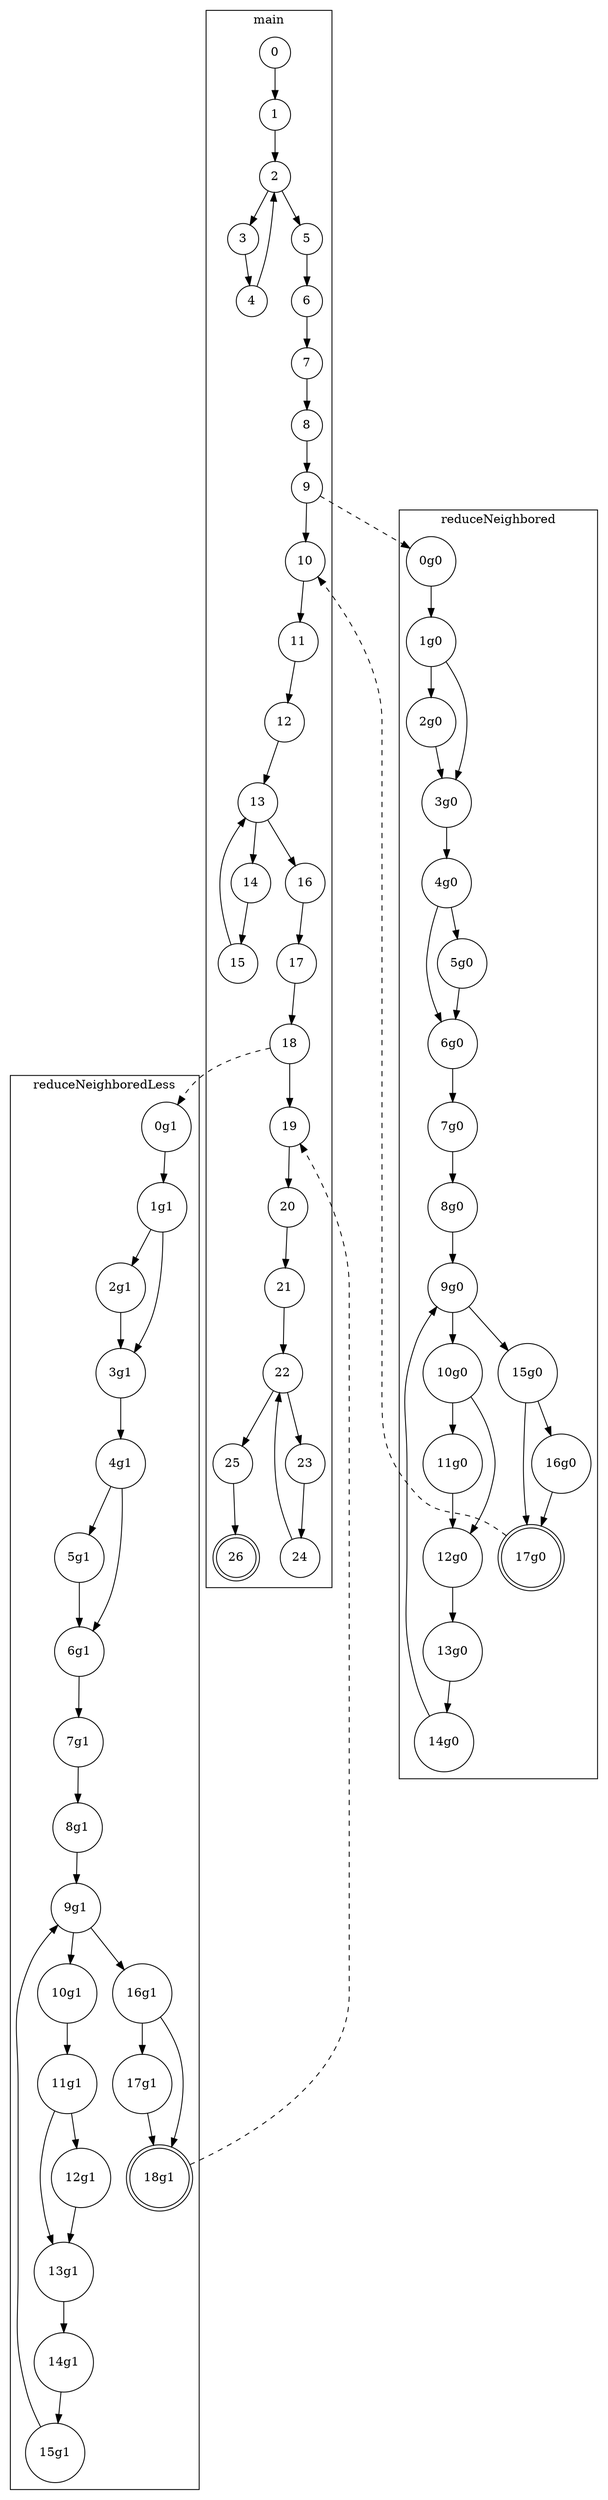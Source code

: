 digraph CFG{
	subgraph cluster_0{
		node [shape = doublecircle] "26";
		node [shape = circle];
		label = "main";
		color=black
		"0" -> "1"; /*beforeloop*/
		"1" -> "2"; /*loop*/
		"2" -> "3"; /*exprStmt*/
		"3" -> "4"; /*loopend*/
		"4" -> "2"; /*loopend*/
		"2" -> "5"; /*exprStmt*/
		"5" -> "6"; /*exprStmt*/
		"6" -> "7"; /*exprStmt*/
		"7" -> "8"; /*exprStmt*/
		"8" -> "9"; /*exprStmt*/
		"9" -> "10"; /*exprStmt*/
		"10" -> "11"; /*exprStmt*/
		"11" -> "12"; /*beforeloop*/
		"12" -> "13"; /*loop*/
		"13" -> "14"; /*exprStmt*/
		"14" -> "15"; /*loopend*/
		"15" -> "13"; /*loopend*/
		"13" -> "16"; /*exprStmt*/
		"16" -> "17"; /*exprStmt*/
		"17" -> "18"; /*exprStmt*/
		"18" -> "19"; /*exprStmt*/
		"19" -> "20"; /*exprStmt*/
		"20" -> "21"; /*beforeloop*/
		"21" -> "22"; /*loop*/
		"22" -> "23"; /*exprStmt*/
		"23" -> "24"; /*loopend*/
		"24" -> "22"; /*loopend*/
		"22" -> "25"; /*exprStmt*/
		"25" -> "26"; /*exprStmt*/
	}
	subgraph cluster_1{
		node [shape = doublecircle] "17g0";
		node [shape = circle];
		label = "reduceNeighbored";
		color=black
		"0g0" -> "1g0"; /*if*/
		"1g0" -> "2g0"; /*then*/
		"2g0" -> "3g0"; /*ifend*/
		"1g0" -> "3g0";/*ifend*/
		"3g0" -> "4g0"; /*if*/
		"4g0" -> "5g0"; /*then*/
		"5g0" -> "6g0"; /*ifend*/
		"4g0" -> "6g0";/*ifend*/
		"6g0" -> "7g0"; /*exprStmt*/
		"7g0" -> "8g0"; /*beforeloop*/
		"8g0" -> "9g0"; /*loop*/
		"9g0" -> "10g0"; /*if*/
		"10g0" -> "11g0"; /*then*/
		"11g0" -> "12g0"; /*ifend*/
		"10g0" -> "12g0";/*ifend*/
		"12g0" -> "13g0"; /*exprStmt*/
		"13g0" -> "14g0"; /*loopend*/
		"14g0" -> "9g0"; /*loopend*/
		"9g0" -> "15g0"; /*if*/
		"15g0" -> "16g0"; /*then*/
		"16g0" -> "17g0"; /*ifend*/
		"15g0" -> "17g0";/*ifend*/
	}
	subgraph cluster_2{
		node [shape = doublecircle] "18g1";
		node [shape = circle];
		label = "reduceNeighboredLess";
		color=black
		"0g1" -> "1g1"; /*if*/
		"1g1" -> "2g1"; /*then*/
		"2g1" -> "3g1"; /*ifend*/
		"1g1" -> "3g1";/*ifend*/
		"3g1" -> "4g1"; /*if*/
		"4g1" -> "5g1"; /*then*/
		"5g1" -> "6g1"; /*ifend*/
		"4g1" -> "6g1";/*ifend*/
		"6g1" -> "7g1"; /*exprStmt*/
		"7g1" -> "8g1"; /*beforeloop*/
		"8g1" -> "9g1"; /*loop*/
		"9g1" -> "10g1"; /*declStmt*/
		"10g1" -> "11g1"; /*if*/
		"11g1" -> "12g1"; /*then*/
		"12g1" -> "13g1"; /*ifend*/
		"11g1" -> "13g1";/*ifend*/
		"13g1" -> "14g1"; /*exprStmt*/
		"14g1" -> "15g1"; /*loopend*/
		"15g1" -> "9g1"; /*loopend*/
		"9g1" -> "16g1"; /*if*/
		"16g1" -> "17g1"; /*then*/
		"17g1" -> "18g1"; /*ifend*/
		"16g1" -> "18g1";/*ifend*/
	}
	"9" -> "0g0" [ style=dashed ];
	"18" -> "0g1" [ style=dashed ];
	"17g0" -> "10" [ style=dashed ];
	"18g1" -> "19" [ style=dashed ];
}